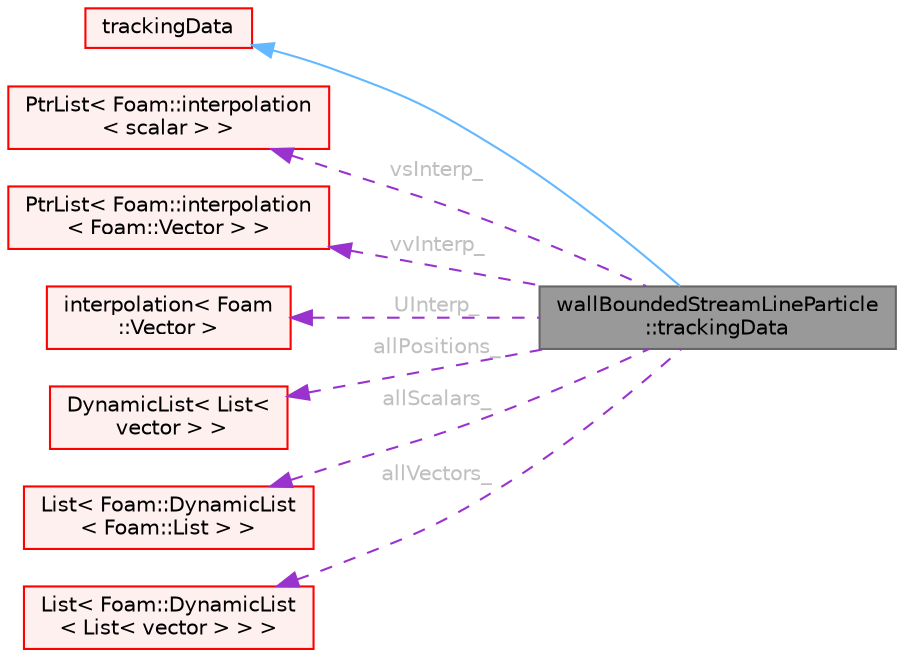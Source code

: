 digraph "wallBoundedStreamLineParticle::trackingData"
{
 // LATEX_PDF_SIZE
  bgcolor="transparent";
  edge [fontname=Helvetica,fontsize=10,labelfontname=Helvetica,labelfontsize=10];
  node [fontname=Helvetica,fontsize=10,shape=box,height=0.2,width=0.4];
  rankdir="LR";
  Node1 [id="Node000001",label="wallBoundedStreamLineParticle\l::trackingData",height=0.2,width=0.4,color="gray40", fillcolor="grey60", style="filled", fontcolor="black",tooltip=" "];
  Node2 -> Node1 [id="edge1_Node000001_Node000002",dir="back",color="steelblue1",style="solid",tooltip=" "];
  Node2 [id="Node000002",label="trackingData",height=0.2,width=0.4,color="red", fillcolor="#FFF0F0", style="filled",URL="$classFoam_1_1wallBoundedParticle_1_1trackingData.html",tooltip=" "];
  Node12 -> Node1 [id="edge2_Node000001_Node000012",dir="back",color="darkorchid3",style="dashed",tooltip=" ",label=" vsInterp_",fontcolor="grey" ];
  Node12 [id="Node000012",label="PtrList\< Foam::interpolation\l\< scalar \> \>",height=0.2,width=0.4,color="red", fillcolor="#FFF0F0", style="filled",URL="$classFoam_1_1PtrList.html",tooltip=" "];
  Node16 -> Node1 [id="edge3_Node000001_Node000016",dir="back",color="darkorchid3",style="dashed",tooltip=" ",label=" vvInterp_",fontcolor="grey" ];
  Node16 [id="Node000016",label="PtrList\< Foam::interpolation\l\< Foam::Vector \> \>",height=0.2,width=0.4,color="red", fillcolor="#FFF0F0", style="filled",URL="$classFoam_1_1PtrList.html",tooltip=" "];
  Node18 -> Node1 [id="edge4_Node000001_Node000018",dir="back",color="darkorchid3",style="dashed",tooltip=" ",label=" UInterp_",fontcolor="grey" ];
  Node18 [id="Node000018",label="interpolation\< Foam\l::Vector \>",height=0.2,width=0.4,color="red", fillcolor="#FFF0F0", style="filled",URL="$classFoam_1_1interpolation.html",tooltip=" "];
  Node46 -> Node1 [id="edge5_Node000001_Node000046",dir="back",color="darkorchid3",style="dashed",tooltip=" ",label=" allPositions_",fontcolor="grey" ];
  Node46 [id="Node000046",label="DynamicList\< List\<\l vector \> \>",height=0.2,width=0.4,color="red", fillcolor="#FFF0F0", style="filled",URL="$classFoam_1_1DynamicList.html",tooltip=" "];
  Node50 -> Node1 [id="edge6_Node000001_Node000050",dir="back",color="darkorchid3",style="dashed",tooltip=" ",label=" allScalars_",fontcolor="grey" ];
  Node50 [id="Node000050",label="List\< Foam::DynamicList\l\< Foam::List \> \>",height=0.2,width=0.4,color="red", fillcolor="#FFF0F0", style="filled",URL="$classFoam_1_1List.html",tooltip=" "];
  Node52 -> Node1 [id="edge7_Node000001_Node000052",dir="back",color="darkorchid3",style="dashed",tooltip=" ",label=" allVectors_",fontcolor="grey" ];
  Node52 [id="Node000052",label="List\< Foam::DynamicList\l\< List\< vector \> \> \>",height=0.2,width=0.4,color="red", fillcolor="#FFF0F0", style="filled",URL="$classFoam_1_1List.html",tooltip=" "];
}
